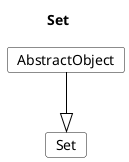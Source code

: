 @startuml
Title Set 

Card Set #fff [
Set
]
Card AbstractObject #fff [
AbstractObject
]
AbstractObject --|> Set  #000 
@enduml